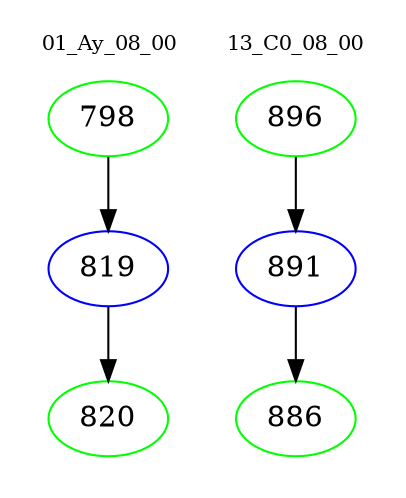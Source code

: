 digraph{
subgraph cluster_0 {
color = white
label = "01_Ay_08_00";
fontsize=10;
T0_798 [label="798", color="green"]
T0_798 -> T0_819 [color="black"]
T0_819 [label="819", color="blue"]
T0_819 -> T0_820 [color="black"]
T0_820 [label="820", color="green"]
}
subgraph cluster_1 {
color = white
label = "13_C0_08_00";
fontsize=10;
T1_896 [label="896", color="green"]
T1_896 -> T1_891 [color="black"]
T1_891 [label="891", color="blue"]
T1_891 -> T1_886 [color="black"]
T1_886 [label="886", color="green"]
}
}
